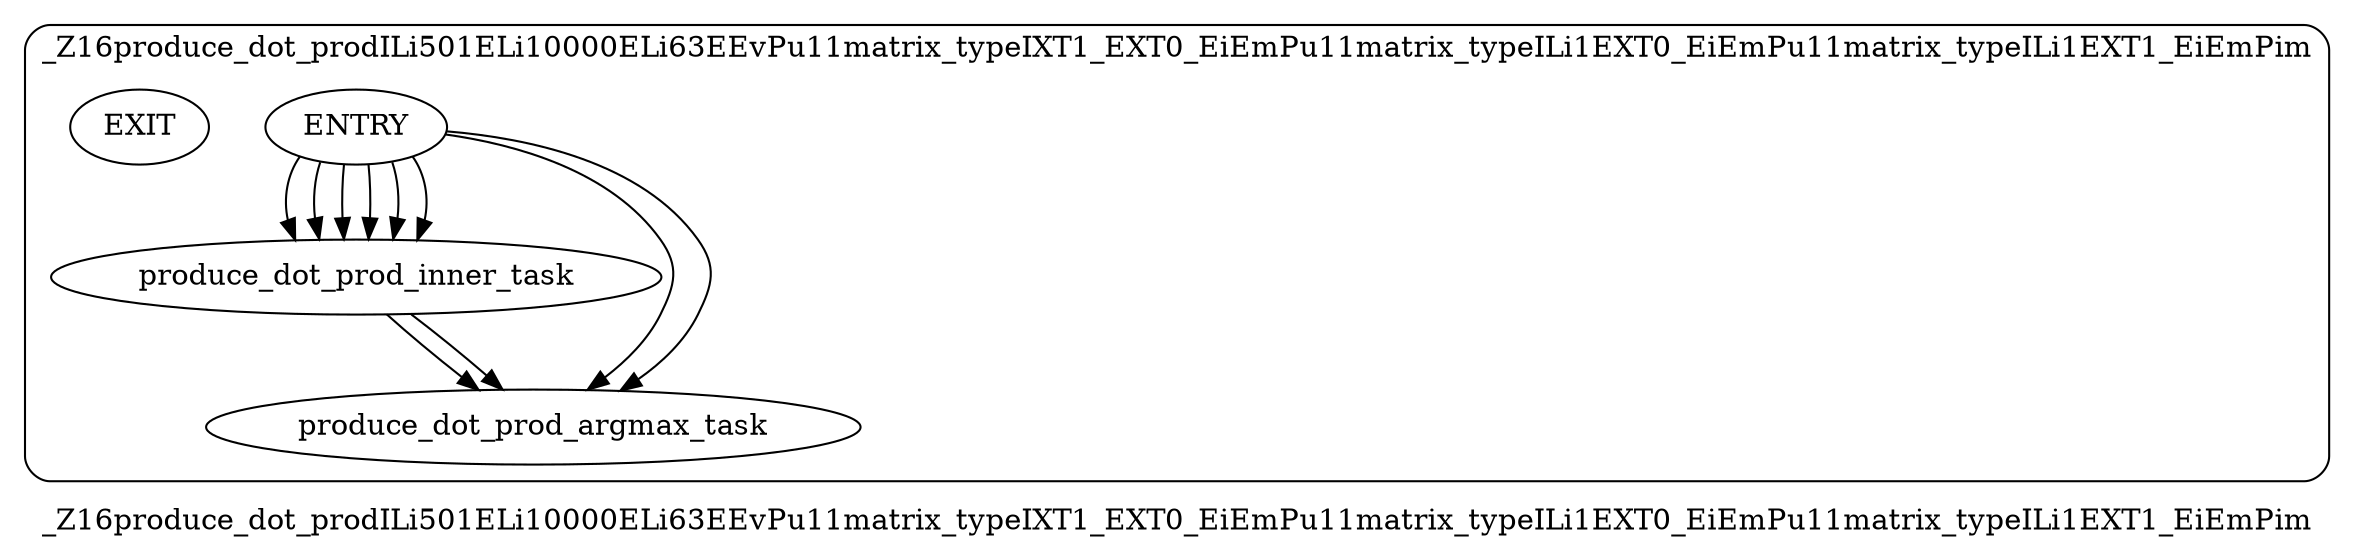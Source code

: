 digraph "HPVM DAG" {
label=_Z16produce_dot_prodILi501ELi10000ELi63EEvPu11matrix_typeIXT1_EXT0_EiEmPu11matrix_typeILi1EXT0_EiEmPu11matrix_typeILi1EXT1_EiEmPim
compound=true;
style="rounded"subgraph "cluster _Z16produce_dot_prodILi501ELi10000ELi63EEvPu11matrix_typeIXT1_EXT0_EiEmPu11matrix_typeILi1EXT0_EiEmPu11matrix_typeILi1EXT1_EiEmPim"{
label = _Z16produce_dot_prodILi501ELi10000ELi63EEvPu11matrix_typeIXT1_EXT0_EiEmPu11matrix_typeILi1EXT0_EiEmPu11matrix_typeILi1EXT1_EiEmPim
_Z16produce_dot_prodILi501ELi10000ELi63EEvPu11matrix_typeIXT1_EXT0_EiEmPu11matrix_typeILi1EXT0_EiEmPu11matrix_typeILi1EXT1_EiEmPimENTRY[label = "ENTRY"]
_Z16produce_dot_prodILi501ELi10000ELi63EEvPu11matrix_typeIXT1_EXT0_EiEmPu11matrix_typeILi1EXT0_EiEmPu11matrix_typeILi1EXT1_EiEmPimEXIT[label = "EXIT"]
produce_dot_prod_inner_task
produce_dot_prod_argmax_task
_Z16produce_dot_prodILi501ELi10000ELi63EEvPu11matrix_typeIXT1_EXT0_EiEmPu11matrix_typeILi1EXT0_EiEmPu11matrix_typeILi1EXT1_EiEmPimENTRY->produce_dot_prod_inner_task
_Z16produce_dot_prodILi501ELi10000ELi63EEvPu11matrix_typeIXT1_EXT0_EiEmPu11matrix_typeILi1EXT0_EiEmPu11matrix_typeILi1EXT1_EiEmPimENTRY->produce_dot_prod_inner_task
_Z16produce_dot_prodILi501ELi10000ELi63EEvPu11matrix_typeIXT1_EXT0_EiEmPu11matrix_typeILi1EXT0_EiEmPu11matrix_typeILi1EXT1_EiEmPimENTRY->produce_dot_prod_inner_task
_Z16produce_dot_prodILi501ELi10000ELi63EEvPu11matrix_typeIXT1_EXT0_EiEmPu11matrix_typeILi1EXT0_EiEmPu11matrix_typeILi1EXT1_EiEmPimENTRY->produce_dot_prod_inner_task
_Z16produce_dot_prodILi501ELi10000ELi63EEvPu11matrix_typeIXT1_EXT0_EiEmPu11matrix_typeILi1EXT0_EiEmPu11matrix_typeILi1EXT1_EiEmPimENTRY->produce_dot_prod_inner_task
_Z16produce_dot_prodILi501ELi10000ELi63EEvPu11matrix_typeIXT1_EXT0_EiEmPu11matrix_typeILi1EXT0_EiEmPu11matrix_typeILi1EXT1_EiEmPimENTRY->produce_dot_prod_inner_task
_Z16produce_dot_prodILi501ELi10000ELi63EEvPu11matrix_typeIXT1_EXT0_EiEmPu11matrix_typeILi1EXT0_EiEmPu11matrix_typeILi1EXT1_EiEmPimENTRY->produce_dot_prod_argmax_task
_Z16produce_dot_prodILi501ELi10000ELi63EEvPu11matrix_typeIXT1_EXT0_EiEmPu11matrix_typeILi1EXT0_EiEmPu11matrix_typeILi1EXT1_EiEmPimENTRY->produce_dot_prod_argmax_task
produce_dot_prod_inner_task->produce_dot_prod_argmax_task

produce_dot_prod_inner_task->produce_dot_prod_argmax_task

} 
}
